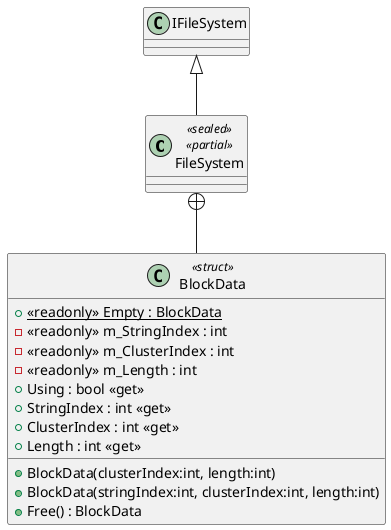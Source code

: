 @startuml
class FileSystem <<sealed>> <<partial>> {
}
class BlockData <<struct>> {
    + {static} <<readonly>> Empty : BlockData
    - <<readonly>> m_StringIndex : int
    - <<readonly>> m_ClusterIndex : int
    - <<readonly>> m_Length : int
    + BlockData(clusterIndex:int, length:int)
    + BlockData(stringIndex:int, clusterIndex:int, length:int)
    + Using : bool <<get>>
    + StringIndex : int <<get>>
    + ClusterIndex : int <<get>>
    + Length : int <<get>>
    + Free() : BlockData
}
IFileSystem <|-- FileSystem
FileSystem +-- BlockData
@enduml
